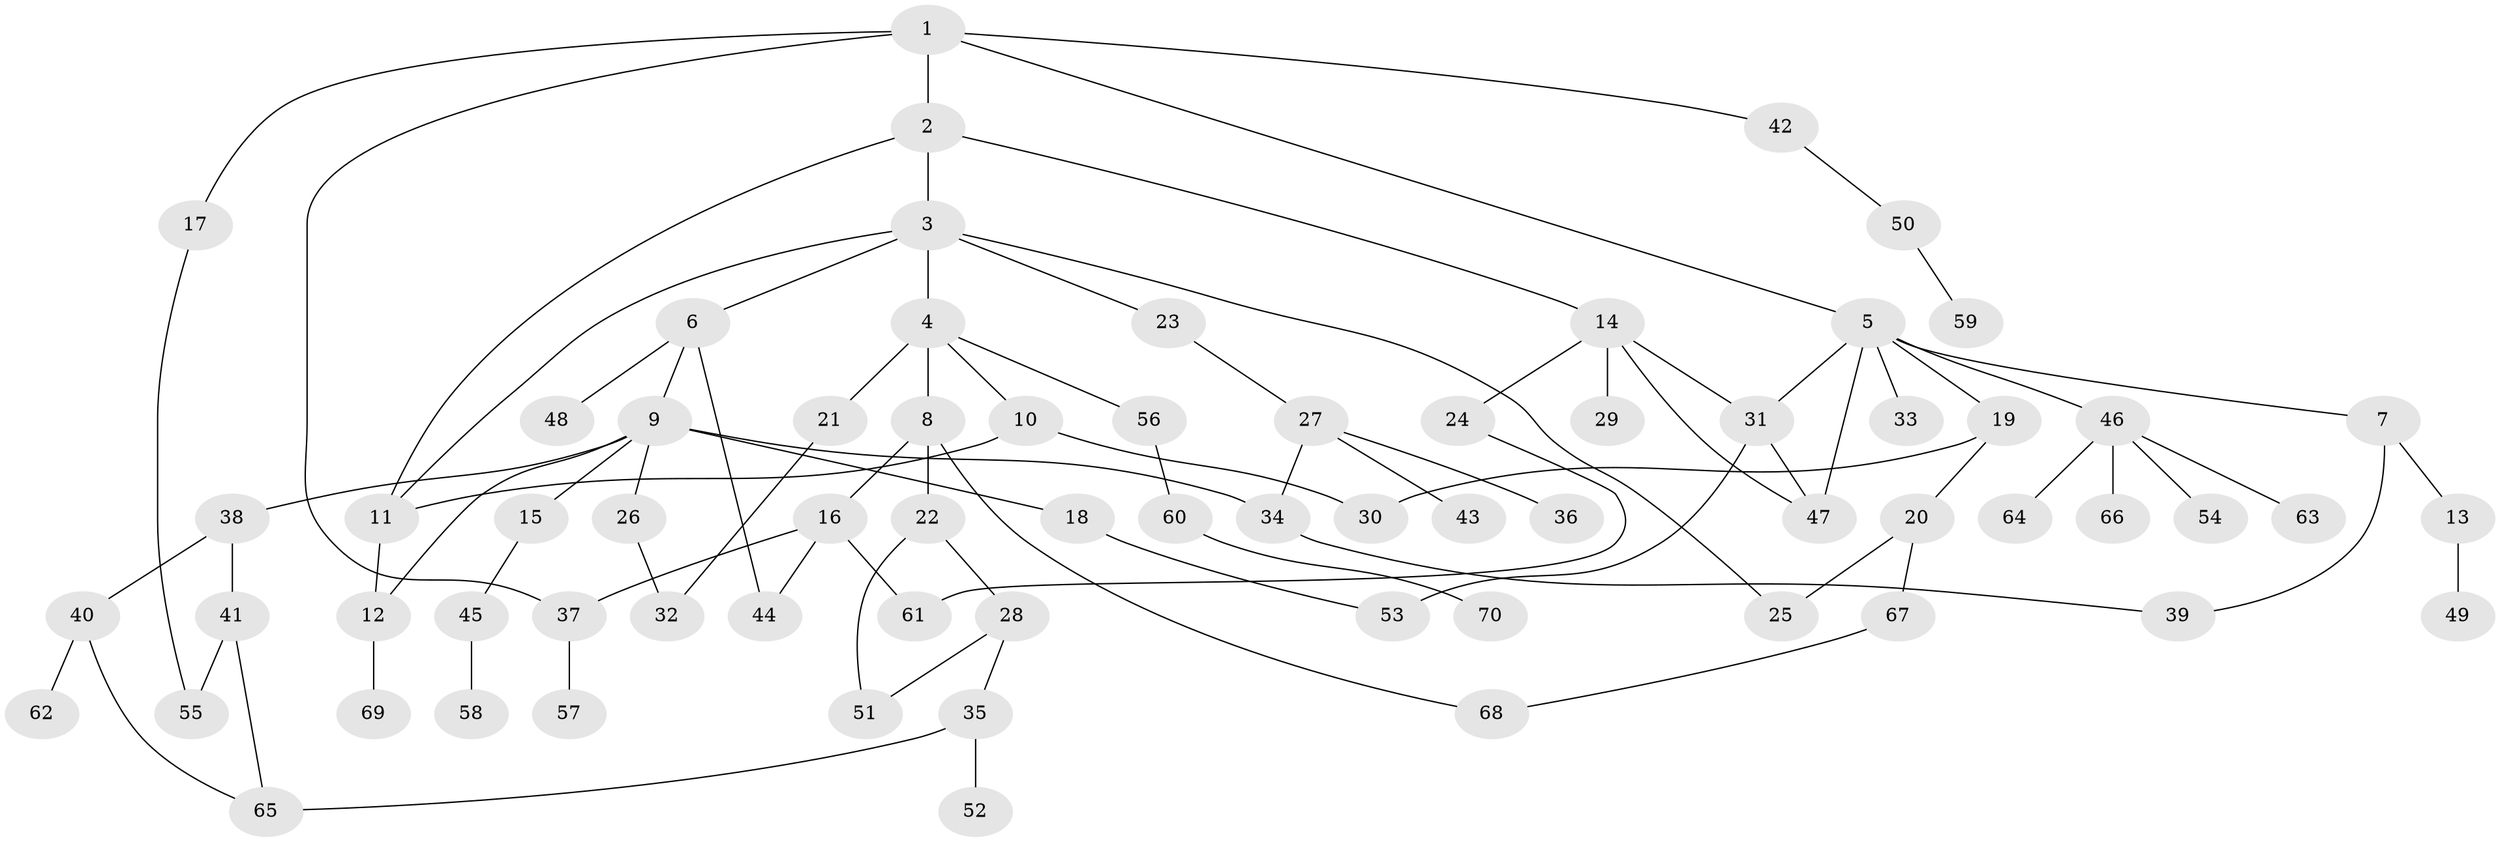 // original degree distribution, {6: 0.020202020202020204, 4: 0.1111111111111111, 7: 0.010101010101010102, 8: 0.020202020202020204, 5: 0.050505050505050504, 3: 0.21212121212121213, 1: 0.37373737373737376, 2: 0.20202020202020202}
// Generated by graph-tools (version 1.1) at 2025/49/03/04/25 22:49:11]
// undirected, 70 vertices, 89 edges
graph export_dot {
  node [color=gray90,style=filled];
  1;
  2;
  3;
  4;
  5;
  6;
  7;
  8;
  9;
  10;
  11;
  12;
  13;
  14;
  15;
  16;
  17;
  18;
  19;
  20;
  21;
  22;
  23;
  24;
  25;
  26;
  27;
  28;
  29;
  30;
  31;
  32;
  33;
  34;
  35;
  36;
  37;
  38;
  39;
  40;
  41;
  42;
  43;
  44;
  45;
  46;
  47;
  48;
  49;
  50;
  51;
  52;
  53;
  54;
  55;
  56;
  57;
  58;
  59;
  60;
  61;
  62;
  63;
  64;
  65;
  66;
  67;
  68;
  69;
  70;
  1 -- 2 [weight=1.0];
  1 -- 5 [weight=1.0];
  1 -- 17 [weight=1.0];
  1 -- 37 [weight=1.0];
  1 -- 42 [weight=1.0];
  2 -- 3 [weight=1.0];
  2 -- 11 [weight=1.0];
  2 -- 14 [weight=1.0];
  3 -- 4 [weight=1.0];
  3 -- 6 [weight=1.0];
  3 -- 11 [weight=1.0];
  3 -- 23 [weight=1.0];
  3 -- 25 [weight=1.0];
  4 -- 8 [weight=1.0];
  4 -- 10 [weight=1.0];
  4 -- 21 [weight=2.0];
  4 -- 56 [weight=1.0];
  5 -- 7 [weight=1.0];
  5 -- 19 [weight=1.0];
  5 -- 31 [weight=1.0];
  5 -- 33 [weight=1.0];
  5 -- 46 [weight=1.0];
  5 -- 47 [weight=1.0];
  6 -- 9 [weight=1.0];
  6 -- 44 [weight=1.0];
  6 -- 48 [weight=1.0];
  7 -- 13 [weight=1.0];
  7 -- 39 [weight=1.0];
  8 -- 16 [weight=1.0];
  8 -- 22 [weight=1.0];
  8 -- 68 [weight=1.0];
  9 -- 12 [weight=1.0];
  9 -- 15 [weight=1.0];
  9 -- 18 [weight=1.0];
  9 -- 26 [weight=1.0];
  9 -- 34 [weight=1.0];
  9 -- 38 [weight=1.0];
  10 -- 11 [weight=1.0];
  10 -- 30 [weight=1.0];
  11 -- 12 [weight=2.0];
  12 -- 69 [weight=1.0];
  13 -- 49 [weight=1.0];
  14 -- 24 [weight=1.0];
  14 -- 29 [weight=1.0];
  14 -- 31 [weight=1.0];
  14 -- 47 [weight=1.0];
  15 -- 45 [weight=1.0];
  16 -- 37 [weight=1.0];
  16 -- 44 [weight=1.0];
  16 -- 61 [weight=1.0];
  17 -- 55 [weight=1.0];
  18 -- 53 [weight=1.0];
  19 -- 20 [weight=1.0];
  19 -- 30 [weight=1.0];
  20 -- 25 [weight=1.0];
  20 -- 67 [weight=1.0];
  21 -- 32 [weight=1.0];
  22 -- 28 [weight=1.0];
  22 -- 51 [weight=1.0];
  23 -- 27 [weight=1.0];
  24 -- 61 [weight=1.0];
  26 -- 32 [weight=1.0];
  27 -- 34 [weight=1.0];
  27 -- 36 [weight=1.0];
  27 -- 43 [weight=1.0];
  28 -- 35 [weight=1.0];
  28 -- 51 [weight=1.0];
  31 -- 47 [weight=1.0];
  31 -- 53 [weight=2.0];
  34 -- 39 [weight=1.0];
  35 -- 52 [weight=1.0];
  35 -- 65 [weight=1.0];
  37 -- 57 [weight=1.0];
  38 -- 40 [weight=1.0];
  38 -- 41 [weight=1.0];
  40 -- 62 [weight=1.0];
  40 -- 65 [weight=1.0];
  41 -- 55 [weight=1.0];
  41 -- 65 [weight=1.0];
  42 -- 50 [weight=1.0];
  45 -- 58 [weight=1.0];
  46 -- 54 [weight=1.0];
  46 -- 63 [weight=1.0];
  46 -- 64 [weight=1.0];
  46 -- 66 [weight=1.0];
  50 -- 59 [weight=1.0];
  56 -- 60 [weight=1.0];
  60 -- 70 [weight=1.0];
  67 -- 68 [weight=1.0];
}
